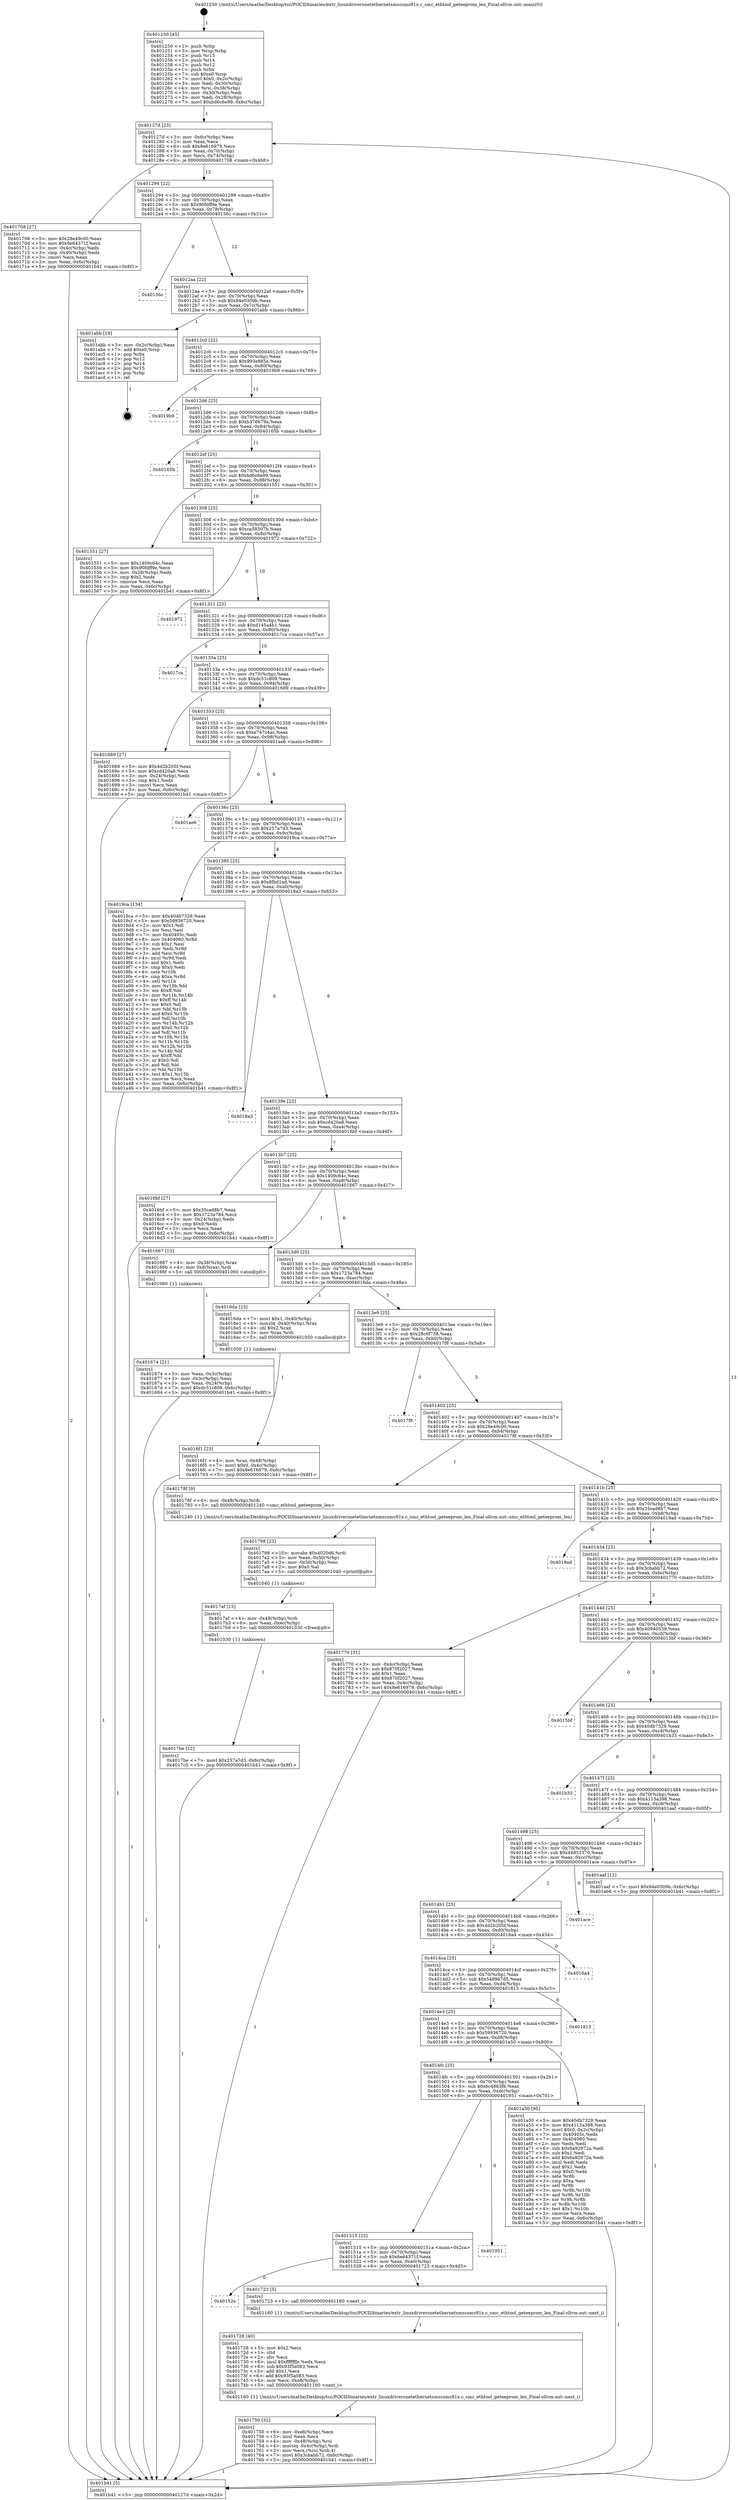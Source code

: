 digraph "0x401250" {
  label = "0x401250 (/mnt/c/Users/mathe/Desktop/tcc/POCII/binaries/extr_linuxdriversnetethernetsmscsmc91x.c_smc_ethtool_geteeprom_len_Final-ollvm.out::main(0))"
  labelloc = "t"
  node[shape=record]

  Entry [label="",width=0.3,height=0.3,shape=circle,fillcolor=black,style=filled]
  "0x40127d" [label="{
     0x40127d [23]\l
     | [instrs]\l
     &nbsp;&nbsp;0x40127d \<+3\>: mov -0x6c(%rbp),%eax\l
     &nbsp;&nbsp;0x401280 \<+2\>: mov %eax,%ecx\l
     &nbsp;&nbsp;0x401282 \<+6\>: sub $0x8e616979,%ecx\l
     &nbsp;&nbsp;0x401288 \<+3\>: mov %eax,-0x70(%rbp)\l
     &nbsp;&nbsp;0x40128b \<+3\>: mov %ecx,-0x74(%rbp)\l
     &nbsp;&nbsp;0x40128e \<+6\>: je 0000000000401708 \<main+0x4b8\>\l
  }"]
  "0x401708" [label="{
     0x401708 [27]\l
     | [instrs]\l
     &nbsp;&nbsp;0x401708 \<+5\>: mov $0x28e49c00,%eax\l
     &nbsp;&nbsp;0x40170d \<+5\>: mov $0x6e64371f,%ecx\l
     &nbsp;&nbsp;0x401712 \<+3\>: mov -0x4c(%rbp),%edx\l
     &nbsp;&nbsp;0x401715 \<+3\>: cmp -0x40(%rbp),%edx\l
     &nbsp;&nbsp;0x401718 \<+3\>: cmovl %ecx,%eax\l
     &nbsp;&nbsp;0x40171b \<+3\>: mov %eax,-0x6c(%rbp)\l
     &nbsp;&nbsp;0x40171e \<+5\>: jmp 0000000000401b41 \<main+0x8f1\>\l
  }"]
  "0x401294" [label="{
     0x401294 [22]\l
     | [instrs]\l
     &nbsp;&nbsp;0x401294 \<+5\>: jmp 0000000000401299 \<main+0x49\>\l
     &nbsp;&nbsp;0x401299 \<+3\>: mov -0x70(%rbp),%eax\l
     &nbsp;&nbsp;0x40129c \<+5\>: sub $0x90fdff9e,%eax\l
     &nbsp;&nbsp;0x4012a1 \<+3\>: mov %eax,-0x78(%rbp)\l
     &nbsp;&nbsp;0x4012a4 \<+6\>: je 000000000040156c \<main+0x31c\>\l
  }"]
  Exit [label="",width=0.3,height=0.3,shape=circle,fillcolor=black,style=filled,peripheries=2]
  "0x40156c" [label="{
     0x40156c\l
  }", style=dashed]
  "0x4012aa" [label="{
     0x4012aa [22]\l
     | [instrs]\l
     &nbsp;&nbsp;0x4012aa \<+5\>: jmp 00000000004012af \<main+0x5f\>\l
     &nbsp;&nbsp;0x4012af \<+3\>: mov -0x70(%rbp),%eax\l
     &nbsp;&nbsp;0x4012b2 \<+5\>: sub $0x94e0309b,%eax\l
     &nbsp;&nbsp;0x4012b7 \<+3\>: mov %eax,-0x7c(%rbp)\l
     &nbsp;&nbsp;0x4012ba \<+6\>: je 0000000000401abb \<main+0x86b\>\l
  }"]
  "0x4017be" [label="{
     0x4017be [12]\l
     | [instrs]\l
     &nbsp;&nbsp;0x4017be \<+7\>: movl $0x257a7d3,-0x6c(%rbp)\l
     &nbsp;&nbsp;0x4017c5 \<+5\>: jmp 0000000000401b41 \<main+0x8f1\>\l
  }"]
  "0x401abb" [label="{
     0x401abb [19]\l
     | [instrs]\l
     &nbsp;&nbsp;0x401abb \<+3\>: mov -0x2c(%rbp),%eax\l
     &nbsp;&nbsp;0x401abe \<+7\>: add $0xe0,%rsp\l
     &nbsp;&nbsp;0x401ac5 \<+1\>: pop %rbx\l
     &nbsp;&nbsp;0x401ac6 \<+2\>: pop %r12\l
     &nbsp;&nbsp;0x401ac8 \<+2\>: pop %r14\l
     &nbsp;&nbsp;0x401aca \<+2\>: pop %r15\l
     &nbsp;&nbsp;0x401acc \<+1\>: pop %rbp\l
     &nbsp;&nbsp;0x401acd \<+1\>: ret\l
  }"]
  "0x4012c0" [label="{
     0x4012c0 [22]\l
     | [instrs]\l
     &nbsp;&nbsp;0x4012c0 \<+5\>: jmp 00000000004012c5 \<main+0x75\>\l
     &nbsp;&nbsp;0x4012c5 \<+3\>: mov -0x70(%rbp),%eax\l
     &nbsp;&nbsp;0x4012c8 \<+5\>: sub $0x993e885e,%eax\l
     &nbsp;&nbsp;0x4012cd \<+3\>: mov %eax,-0x80(%rbp)\l
     &nbsp;&nbsp;0x4012d0 \<+6\>: je 00000000004019b9 \<main+0x769\>\l
  }"]
  "0x4017af" [label="{
     0x4017af [15]\l
     | [instrs]\l
     &nbsp;&nbsp;0x4017af \<+4\>: mov -0x48(%rbp),%rdi\l
     &nbsp;&nbsp;0x4017b3 \<+6\>: mov %eax,-0xec(%rbp)\l
     &nbsp;&nbsp;0x4017b9 \<+5\>: call 0000000000401030 \<free@plt\>\l
     | [calls]\l
     &nbsp;&nbsp;0x401030 \{1\} (unknown)\l
  }"]
  "0x4019b9" [label="{
     0x4019b9\l
  }", style=dashed]
  "0x4012d6" [label="{
     0x4012d6 [25]\l
     | [instrs]\l
     &nbsp;&nbsp;0x4012d6 \<+5\>: jmp 00000000004012db \<main+0x8b\>\l
     &nbsp;&nbsp;0x4012db \<+3\>: mov -0x70(%rbp),%eax\l
     &nbsp;&nbsp;0x4012de \<+5\>: sub $0xb376679a,%eax\l
     &nbsp;&nbsp;0x4012e3 \<+6\>: mov %eax,-0x84(%rbp)\l
     &nbsp;&nbsp;0x4012e9 \<+6\>: je 000000000040165b \<main+0x40b\>\l
  }"]
  "0x401798" [label="{
     0x401798 [23]\l
     | [instrs]\l
     &nbsp;&nbsp;0x401798 \<+10\>: movabs $0x4020d6,%rdi\l
     &nbsp;&nbsp;0x4017a2 \<+3\>: mov %eax,-0x50(%rbp)\l
     &nbsp;&nbsp;0x4017a5 \<+3\>: mov -0x50(%rbp),%esi\l
     &nbsp;&nbsp;0x4017a8 \<+2\>: mov $0x0,%al\l
     &nbsp;&nbsp;0x4017aa \<+5\>: call 0000000000401040 \<printf@plt\>\l
     | [calls]\l
     &nbsp;&nbsp;0x401040 \{1\} (unknown)\l
  }"]
  "0x40165b" [label="{
     0x40165b\l
  }", style=dashed]
  "0x4012ef" [label="{
     0x4012ef [25]\l
     | [instrs]\l
     &nbsp;&nbsp;0x4012ef \<+5\>: jmp 00000000004012f4 \<main+0xa4\>\l
     &nbsp;&nbsp;0x4012f4 \<+3\>: mov -0x70(%rbp),%eax\l
     &nbsp;&nbsp;0x4012f7 \<+5\>: sub $0xbd6c6e99,%eax\l
     &nbsp;&nbsp;0x4012fc \<+6\>: mov %eax,-0x88(%rbp)\l
     &nbsp;&nbsp;0x401302 \<+6\>: je 0000000000401551 \<main+0x301\>\l
  }"]
  "0x401750" [label="{
     0x401750 [32]\l
     | [instrs]\l
     &nbsp;&nbsp;0x401750 \<+6\>: mov -0xe8(%rbp),%ecx\l
     &nbsp;&nbsp;0x401756 \<+3\>: imul %eax,%ecx\l
     &nbsp;&nbsp;0x401759 \<+4\>: mov -0x48(%rbp),%rsi\l
     &nbsp;&nbsp;0x40175d \<+4\>: movslq -0x4c(%rbp),%rdi\l
     &nbsp;&nbsp;0x401761 \<+3\>: mov %ecx,(%rsi,%rdi,4)\l
     &nbsp;&nbsp;0x401764 \<+7\>: movl $0x3cbabb72,-0x6c(%rbp)\l
     &nbsp;&nbsp;0x40176b \<+5\>: jmp 0000000000401b41 \<main+0x8f1\>\l
  }"]
  "0x401551" [label="{
     0x401551 [27]\l
     | [instrs]\l
     &nbsp;&nbsp;0x401551 \<+5\>: mov $0x1409c64c,%eax\l
     &nbsp;&nbsp;0x401556 \<+5\>: mov $0x90fdff9e,%ecx\l
     &nbsp;&nbsp;0x40155b \<+3\>: mov -0x28(%rbp),%edx\l
     &nbsp;&nbsp;0x40155e \<+3\>: cmp $0x2,%edx\l
     &nbsp;&nbsp;0x401561 \<+3\>: cmovne %ecx,%eax\l
     &nbsp;&nbsp;0x401564 \<+3\>: mov %eax,-0x6c(%rbp)\l
     &nbsp;&nbsp;0x401567 \<+5\>: jmp 0000000000401b41 \<main+0x8f1\>\l
  }"]
  "0x401308" [label="{
     0x401308 [25]\l
     | [instrs]\l
     &nbsp;&nbsp;0x401308 \<+5\>: jmp 000000000040130d \<main+0xbd\>\l
     &nbsp;&nbsp;0x40130d \<+3\>: mov -0x70(%rbp),%eax\l
     &nbsp;&nbsp;0x401310 \<+5\>: sub $0xca58507b,%eax\l
     &nbsp;&nbsp;0x401315 \<+6\>: mov %eax,-0x8c(%rbp)\l
     &nbsp;&nbsp;0x40131b \<+6\>: je 0000000000401972 \<main+0x722\>\l
  }"]
  "0x401b41" [label="{
     0x401b41 [5]\l
     | [instrs]\l
     &nbsp;&nbsp;0x401b41 \<+5\>: jmp 000000000040127d \<main+0x2d\>\l
  }"]
  "0x401250" [label="{
     0x401250 [45]\l
     | [instrs]\l
     &nbsp;&nbsp;0x401250 \<+1\>: push %rbp\l
     &nbsp;&nbsp;0x401251 \<+3\>: mov %rsp,%rbp\l
     &nbsp;&nbsp;0x401254 \<+2\>: push %r15\l
     &nbsp;&nbsp;0x401256 \<+2\>: push %r14\l
     &nbsp;&nbsp;0x401258 \<+2\>: push %r12\l
     &nbsp;&nbsp;0x40125a \<+1\>: push %rbx\l
     &nbsp;&nbsp;0x40125b \<+7\>: sub $0xe0,%rsp\l
     &nbsp;&nbsp;0x401262 \<+7\>: movl $0x0,-0x2c(%rbp)\l
     &nbsp;&nbsp;0x401269 \<+3\>: mov %edi,-0x30(%rbp)\l
     &nbsp;&nbsp;0x40126c \<+4\>: mov %rsi,-0x38(%rbp)\l
     &nbsp;&nbsp;0x401270 \<+3\>: mov -0x30(%rbp),%edi\l
     &nbsp;&nbsp;0x401273 \<+3\>: mov %edi,-0x28(%rbp)\l
     &nbsp;&nbsp;0x401276 \<+7\>: movl $0xbd6c6e99,-0x6c(%rbp)\l
  }"]
  "0x401728" [label="{
     0x401728 [40]\l
     | [instrs]\l
     &nbsp;&nbsp;0x401728 \<+5\>: mov $0x2,%ecx\l
     &nbsp;&nbsp;0x40172d \<+1\>: cltd\l
     &nbsp;&nbsp;0x40172e \<+2\>: idiv %ecx\l
     &nbsp;&nbsp;0x401730 \<+6\>: imul $0xfffffffe,%edx,%ecx\l
     &nbsp;&nbsp;0x401736 \<+6\>: sub $0x93f5a083,%ecx\l
     &nbsp;&nbsp;0x40173c \<+3\>: add $0x1,%ecx\l
     &nbsp;&nbsp;0x40173f \<+6\>: add $0x93f5a083,%ecx\l
     &nbsp;&nbsp;0x401745 \<+6\>: mov %ecx,-0xe8(%rbp)\l
     &nbsp;&nbsp;0x40174b \<+5\>: call 0000000000401160 \<next_i\>\l
     | [calls]\l
     &nbsp;&nbsp;0x401160 \{1\} (/mnt/c/Users/mathe/Desktop/tcc/POCII/binaries/extr_linuxdriversnetethernetsmscsmc91x.c_smc_ethtool_geteeprom_len_Final-ollvm.out::next_i)\l
  }"]
  "0x401972" [label="{
     0x401972\l
  }", style=dashed]
  "0x401321" [label="{
     0x401321 [25]\l
     | [instrs]\l
     &nbsp;&nbsp;0x401321 \<+5\>: jmp 0000000000401326 \<main+0xd6\>\l
     &nbsp;&nbsp;0x401326 \<+3\>: mov -0x70(%rbp),%eax\l
     &nbsp;&nbsp;0x401329 \<+5\>: sub $0xd145a4b1,%eax\l
     &nbsp;&nbsp;0x40132e \<+6\>: mov %eax,-0x90(%rbp)\l
     &nbsp;&nbsp;0x401334 \<+6\>: je 00000000004017ca \<main+0x57a\>\l
  }"]
  "0x40152e" [label="{
     0x40152e\l
  }", style=dashed]
  "0x4017ca" [label="{
     0x4017ca\l
  }", style=dashed]
  "0x40133a" [label="{
     0x40133a [25]\l
     | [instrs]\l
     &nbsp;&nbsp;0x40133a \<+5\>: jmp 000000000040133f \<main+0xef\>\l
     &nbsp;&nbsp;0x40133f \<+3\>: mov -0x70(%rbp),%eax\l
     &nbsp;&nbsp;0x401342 \<+5\>: sub $0xdc51c809,%eax\l
     &nbsp;&nbsp;0x401347 \<+6\>: mov %eax,-0x94(%rbp)\l
     &nbsp;&nbsp;0x40134d \<+6\>: je 0000000000401689 \<main+0x439\>\l
  }"]
  "0x401723" [label="{
     0x401723 [5]\l
     | [instrs]\l
     &nbsp;&nbsp;0x401723 \<+5\>: call 0000000000401160 \<next_i\>\l
     | [calls]\l
     &nbsp;&nbsp;0x401160 \{1\} (/mnt/c/Users/mathe/Desktop/tcc/POCII/binaries/extr_linuxdriversnetethernetsmscsmc91x.c_smc_ethtool_geteeprom_len_Final-ollvm.out::next_i)\l
  }"]
  "0x401689" [label="{
     0x401689 [27]\l
     | [instrs]\l
     &nbsp;&nbsp;0x401689 \<+5\>: mov $0x4d2b205f,%eax\l
     &nbsp;&nbsp;0x40168e \<+5\>: mov $0xcd420a8,%ecx\l
     &nbsp;&nbsp;0x401693 \<+3\>: mov -0x24(%rbp),%edx\l
     &nbsp;&nbsp;0x401696 \<+3\>: cmp $0x1,%edx\l
     &nbsp;&nbsp;0x401699 \<+3\>: cmovl %ecx,%eax\l
     &nbsp;&nbsp;0x40169c \<+3\>: mov %eax,-0x6c(%rbp)\l
     &nbsp;&nbsp;0x40169f \<+5\>: jmp 0000000000401b41 \<main+0x8f1\>\l
  }"]
  "0x401353" [label="{
     0x401353 [25]\l
     | [instrs]\l
     &nbsp;&nbsp;0x401353 \<+5\>: jmp 0000000000401358 \<main+0x108\>\l
     &nbsp;&nbsp;0x401358 \<+3\>: mov -0x70(%rbp),%eax\l
     &nbsp;&nbsp;0x40135b \<+5\>: sub $0xe747c4ac,%eax\l
     &nbsp;&nbsp;0x401360 \<+6\>: mov %eax,-0x98(%rbp)\l
     &nbsp;&nbsp;0x401366 \<+6\>: je 0000000000401ae6 \<main+0x896\>\l
  }"]
  "0x401515" [label="{
     0x401515 [25]\l
     | [instrs]\l
     &nbsp;&nbsp;0x401515 \<+5\>: jmp 000000000040151a \<main+0x2ca\>\l
     &nbsp;&nbsp;0x40151a \<+3\>: mov -0x70(%rbp),%eax\l
     &nbsp;&nbsp;0x40151d \<+5\>: sub $0x6e64371f,%eax\l
     &nbsp;&nbsp;0x401522 \<+6\>: mov %eax,-0xe0(%rbp)\l
     &nbsp;&nbsp;0x401528 \<+6\>: je 0000000000401723 \<main+0x4d3\>\l
  }"]
  "0x401ae6" [label="{
     0x401ae6\l
  }", style=dashed]
  "0x40136c" [label="{
     0x40136c [25]\l
     | [instrs]\l
     &nbsp;&nbsp;0x40136c \<+5\>: jmp 0000000000401371 \<main+0x121\>\l
     &nbsp;&nbsp;0x401371 \<+3\>: mov -0x70(%rbp),%eax\l
     &nbsp;&nbsp;0x401374 \<+5\>: sub $0x257a7d3,%eax\l
     &nbsp;&nbsp;0x401379 \<+6\>: mov %eax,-0x9c(%rbp)\l
     &nbsp;&nbsp;0x40137f \<+6\>: je 00000000004019ca \<main+0x77a\>\l
  }"]
  "0x401951" [label="{
     0x401951\l
  }", style=dashed]
  "0x4019ca" [label="{
     0x4019ca [134]\l
     | [instrs]\l
     &nbsp;&nbsp;0x4019ca \<+5\>: mov $0x40db7329,%eax\l
     &nbsp;&nbsp;0x4019cf \<+5\>: mov $0x59936720,%ecx\l
     &nbsp;&nbsp;0x4019d4 \<+2\>: mov $0x1,%dl\l
     &nbsp;&nbsp;0x4019d6 \<+2\>: xor %esi,%esi\l
     &nbsp;&nbsp;0x4019d8 \<+7\>: mov 0x40405c,%edi\l
     &nbsp;&nbsp;0x4019df \<+8\>: mov 0x404060,%r8d\l
     &nbsp;&nbsp;0x4019e7 \<+3\>: sub $0x1,%esi\l
     &nbsp;&nbsp;0x4019ea \<+3\>: mov %edi,%r9d\l
     &nbsp;&nbsp;0x4019ed \<+3\>: add %esi,%r9d\l
     &nbsp;&nbsp;0x4019f0 \<+4\>: imul %r9d,%edi\l
     &nbsp;&nbsp;0x4019f4 \<+3\>: and $0x1,%edi\l
     &nbsp;&nbsp;0x4019f7 \<+3\>: cmp $0x0,%edi\l
     &nbsp;&nbsp;0x4019fa \<+4\>: sete %r10b\l
     &nbsp;&nbsp;0x4019fe \<+4\>: cmp $0xa,%r8d\l
     &nbsp;&nbsp;0x401a02 \<+4\>: setl %r11b\l
     &nbsp;&nbsp;0x401a06 \<+3\>: mov %r10b,%bl\l
     &nbsp;&nbsp;0x401a09 \<+3\>: xor $0xff,%bl\l
     &nbsp;&nbsp;0x401a0c \<+3\>: mov %r11b,%r14b\l
     &nbsp;&nbsp;0x401a0f \<+4\>: xor $0xff,%r14b\l
     &nbsp;&nbsp;0x401a13 \<+3\>: xor $0x0,%dl\l
     &nbsp;&nbsp;0x401a16 \<+3\>: mov %bl,%r15b\l
     &nbsp;&nbsp;0x401a19 \<+4\>: and $0x0,%r15b\l
     &nbsp;&nbsp;0x401a1d \<+3\>: and %dl,%r10b\l
     &nbsp;&nbsp;0x401a20 \<+3\>: mov %r14b,%r12b\l
     &nbsp;&nbsp;0x401a23 \<+4\>: and $0x0,%r12b\l
     &nbsp;&nbsp;0x401a27 \<+3\>: and %dl,%r11b\l
     &nbsp;&nbsp;0x401a2a \<+3\>: or %r10b,%r15b\l
     &nbsp;&nbsp;0x401a2d \<+3\>: or %r11b,%r12b\l
     &nbsp;&nbsp;0x401a30 \<+3\>: xor %r12b,%r15b\l
     &nbsp;&nbsp;0x401a33 \<+3\>: or %r14b,%bl\l
     &nbsp;&nbsp;0x401a36 \<+3\>: xor $0xff,%bl\l
     &nbsp;&nbsp;0x401a39 \<+3\>: or $0x0,%dl\l
     &nbsp;&nbsp;0x401a3c \<+2\>: and %dl,%bl\l
     &nbsp;&nbsp;0x401a3e \<+3\>: or %bl,%r15b\l
     &nbsp;&nbsp;0x401a41 \<+4\>: test $0x1,%r15b\l
     &nbsp;&nbsp;0x401a45 \<+3\>: cmovne %ecx,%eax\l
     &nbsp;&nbsp;0x401a48 \<+3\>: mov %eax,-0x6c(%rbp)\l
     &nbsp;&nbsp;0x401a4b \<+5\>: jmp 0000000000401b41 \<main+0x8f1\>\l
  }"]
  "0x401385" [label="{
     0x401385 [25]\l
     | [instrs]\l
     &nbsp;&nbsp;0x401385 \<+5\>: jmp 000000000040138a \<main+0x13a\>\l
     &nbsp;&nbsp;0x40138a \<+3\>: mov -0x70(%rbp),%eax\l
     &nbsp;&nbsp;0x40138d \<+5\>: sub $0x8fbd1ad,%eax\l
     &nbsp;&nbsp;0x401392 \<+6\>: mov %eax,-0xa0(%rbp)\l
     &nbsp;&nbsp;0x401398 \<+6\>: je 00000000004018a3 \<main+0x653\>\l
  }"]
  "0x4014fc" [label="{
     0x4014fc [25]\l
     | [instrs]\l
     &nbsp;&nbsp;0x4014fc \<+5\>: jmp 0000000000401501 \<main+0x2b1\>\l
     &nbsp;&nbsp;0x401501 \<+3\>: mov -0x70(%rbp),%eax\l
     &nbsp;&nbsp;0x401504 \<+5\>: sub $0x6c4863f6,%eax\l
     &nbsp;&nbsp;0x401509 \<+6\>: mov %eax,-0xdc(%rbp)\l
     &nbsp;&nbsp;0x40150f \<+6\>: je 0000000000401951 \<main+0x701\>\l
  }"]
  "0x4018a3" [label="{
     0x4018a3\l
  }", style=dashed]
  "0x40139e" [label="{
     0x40139e [25]\l
     | [instrs]\l
     &nbsp;&nbsp;0x40139e \<+5\>: jmp 00000000004013a3 \<main+0x153\>\l
     &nbsp;&nbsp;0x4013a3 \<+3\>: mov -0x70(%rbp),%eax\l
     &nbsp;&nbsp;0x4013a6 \<+5\>: sub $0xcd420a8,%eax\l
     &nbsp;&nbsp;0x4013ab \<+6\>: mov %eax,-0xa4(%rbp)\l
     &nbsp;&nbsp;0x4013b1 \<+6\>: je 00000000004016bf \<main+0x46f\>\l
  }"]
  "0x401a50" [label="{
     0x401a50 [95]\l
     | [instrs]\l
     &nbsp;&nbsp;0x401a50 \<+5\>: mov $0x40db7329,%eax\l
     &nbsp;&nbsp;0x401a55 \<+5\>: mov $0x4115a398,%ecx\l
     &nbsp;&nbsp;0x401a5a \<+7\>: movl $0x0,-0x2c(%rbp)\l
     &nbsp;&nbsp;0x401a61 \<+7\>: mov 0x40405c,%edx\l
     &nbsp;&nbsp;0x401a68 \<+7\>: mov 0x404060,%esi\l
     &nbsp;&nbsp;0x401a6f \<+2\>: mov %edx,%edi\l
     &nbsp;&nbsp;0x401a71 \<+6\>: sub $0x6a92972a,%edi\l
     &nbsp;&nbsp;0x401a77 \<+3\>: sub $0x1,%edi\l
     &nbsp;&nbsp;0x401a7a \<+6\>: add $0x6a92972a,%edi\l
     &nbsp;&nbsp;0x401a80 \<+3\>: imul %edi,%edx\l
     &nbsp;&nbsp;0x401a83 \<+3\>: and $0x1,%edx\l
     &nbsp;&nbsp;0x401a86 \<+3\>: cmp $0x0,%edx\l
     &nbsp;&nbsp;0x401a89 \<+4\>: sete %r8b\l
     &nbsp;&nbsp;0x401a8d \<+3\>: cmp $0xa,%esi\l
     &nbsp;&nbsp;0x401a90 \<+4\>: setl %r9b\l
     &nbsp;&nbsp;0x401a94 \<+3\>: mov %r8b,%r10b\l
     &nbsp;&nbsp;0x401a97 \<+3\>: and %r9b,%r10b\l
     &nbsp;&nbsp;0x401a9a \<+3\>: xor %r9b,%r8b\l
     &nbsp;&nbsp;0x401a9d \<+3\>: or %r8b,%r10b\l
     &nbsp;&nbsp;0x401aa0 \<+4\>: test $0x1,%r10b\l
     &nbsp;&nbsp;0x401aa4 \<+3\>: cmovne %ecx,%eax\l
     &nbsp;&nbsp;0x401aa7 \<+3\>: mov %eax,-0x6c(%rbp)\l
     &nbsp;&nbsp;0x401aaa \<+5\>: jmp 0000000000401b41 \<main+0x8f1\>\l
  }"]
  "0x4016bf" [label="{
     0x4016bf [27]\l
     | [instrs]\l
     &nbsp;&nbsp;0x4016bf \<+5\>: mov $0x35cad8b7,%eax\l
     &nbsp;&nbsp;0x4016c4 \<+5\>: mov $0x1723a784,%ecx\l
     &nbsp;&nbsp;0x4016c9 \<+3\>: mov -0x24(%rbp),%edx\l
     &nbsp;&nbsp;0x4016cc \<+3\>: cmp $0x0,%edx\l
     &nbsp;&nbsp;0x4016cf \<+3\>: cmove %ecx,%eax\l
     &nbsp;&nbsp;0x4016d2 \<+3\>: mov %eax,-0x6c(%rbp)\l
     &nbsp;&nbsp;0x4016d5 \<+5\>: jmp 0000000000401b41 \<main+0x8f1\>\l
  }"]
  "0x4013b7" [label="{
     0x4013b7 [25]\l
     | [instrs]\l
     &nbsp;&nbsp;0x4013b7 \<+5\>: jmp 00000000004013bc \<main+0x16c\>\l
     &nbsp;&nbsp;0x4013bc \<+3\>: mov -0x70(%rbp),%eax\l
     &nbsp;&nbsp;0x4013bf \<+5\>: sub $0x1409c64c,%eax\l
     &nbsp;&nbsp;0x4013c4 \<+6\>: mov %eax,-0xa8(%rbp)\l
     &nbsp;&nbsp;0x4013ca \<+6\>: je 0000000000401667 \<main+0x417\>\l
  }"]
  "0x4014e3" [label="{
     0x4014e3 [25]\l
     | [instrs]\l
     &nbsp;&nbsp;0x4014e3 \<+5\>: jmp 00000000004014e8 \<main+0x298\>\l
     &nbsp;&nbsp;0x4014e8 \<+3\>: mov -0x70(%rbp),%eax\l
     &nbsp;&nbsp;0x4014eb \<+5\>: sub $0x59936720,%eax\l
     &nbsp;&nbsp;0x4014f0 \<+6\>: mov %eax,-0xd8(%rbp)\l
     &nbsp;&nbsp;0x4014f6 \<+6\>: je 0000000000401a50 \<main+0x800\>\l
  }"]
  "0x401667" [label="{
     0x401667 [13]\l
     | [instrs]\l
     &nbsp;&nbsp;0x401667 \<+4\>: mov -0x38(%rbp),%rax\l
     &nbsp;&nbsp;0x40166b \<+4\>: mov 0x8(%rax),%rdi\l
     &nbsp;&nbsp;0x40166f \<+5\>: call 0000000000401060 \<atoi@plt\>\l
     | [calls]\l
     &nbsp;&nbsp;0x401060 \{1\} (unknown)\l
  }"]
  "0x4013d0" [label="{
     0x4013d0 [25]\l
     | [instrs]\l
     &nbsp;&nbsp;0x4013d0 \<+5\>: jmp 00000000004013d5 \<main+0x185\>\l
     &nbsp;&nbsp;0x4013d5 \<+3\>: mov -0x70(%rbp),%eax\l
     &nbsp;&nbsp;0x4013d8 \<+5\>: sub $0x1723a784,%eax\l
     &nbsp;&nbsp;0x4013dd \<+6\>: mov %eax,-0xac(%rbp)\l
     &nbsp;&nbsp;0x4013e3 \<+6\>: je 00000000004016da \<main+0x48a\>\l
  }"]
  "0x401674" [label="{
     0x401674 [21]\l
     | [instrs]\l
     &nbsp;&nbsp;0x401674 \<+3\>: mov %eax,-0x3c(%rbp)\l
     &nbsp;&nbsp;0x401677 \<+3\>: mov -0x3c(%rbp),%eax\l
     &nbsp;&nbsp;0x40167a \<+3\>: mov %eax,-0x24(%rbp)\l
     &nbsp;&nbsp;0x40167d \<+7\>: movl $0xdc51c809,-0x6c(%rbp)\l
     &nbsp;&nbsp;0x401684 \<+5\>: jmp 0000000000401b41 \<main+0x8f1\>\l
  }"]
  "0x401813" [label="{
     0x401813\l
  }", style=dashed]
  "0x4016da" [label="{
     0x4016da [23]\l
     | [instrs]\l
     &nbsp;&nbsp;0x4016da \<+7\>: movl $0x1,-0x40(%rbp)\l
     &nbsp;&nbsp;0x4016e1 \<+4\>: movslq -0x40(%rbp),%rax\l
     &nbsp;&nbsp;0x4016e5 \<+4\>: shl $0x2,%rax\l
     &nbsp;&nbsp;0x4016e9 \<+3\>: mov %rax,%rdi\l
     &nbsp;&nbsp;0x4016ec \<+5\>: call 0000000000401050 \<malloc@plt\>\l
     | [calls]\l
     &nbsp;&nbsp;0x401050 \{1\} (unknown)\l
  }"]
  "0x4013e9" [label="{
     0x4013e9 [25]\l
     | [instrs]\l
     &nbsp;&nbsp;0x4013e9 \<+5\>: jmp 00000000004013ee \<main+0x19e\>\l
     &nbsp;&nbsp;0x4013ee \<+3\>: mov -0x70(%rbp),%eax\l
     &nbsp;&nbsp;0x4013f1 \<+5\>: sub $0x28c6f738,%eax\l
     &nbsp;&nbsp;0x4013f6 \<+6\>: mov %eax,-0xb0(%rbp)\l
     &nbsp;&nbsp;0x4013fc \<+6\>: je 00000000004017f8 \<main+0x5a8\>\l
  }"]
  "0x4016f1" [label="{
     0x4016f1 [23]\l
     | [instrs]\l
     &nbsp;&nbsp;0x4016f1 \<+4\>: mov %rax,-0x48(%rbp)\l
     &nbsp;&nbsp;0x4016f5 \<+7\>: movl $0x0,-0x4c(%rbp)\l
     &nbsp;&nbsp;0x4016fc \<+7\>: movl $0x8e616979,-0x6c(%rbp)\l
     &nbsp;&nbsp;0x401703 \<+5\>: jmp 0000000000401b41 \<main+0x8f1\>\l
  }"]
  "0x4014ca" [label="{
     0x4014ca [25]\l
     | [instrs]\l
     &nbsp;&nbsp;0x4014ca \<+5\>: jmp 00000000004014cf \<main+0x27f\>\l
     &nbsp;&nbsp;0x4014cf \<+3\>: mov -0x70(%rbp),%eax\l
     &nbsp;&nbsp;0x4014d2 \<+5\>: sub $0x5489b7d5,%eax\l
     &nbsp;&nbsp;0x4014d7 \<+6\>: mov %eax,-0xd4(%rbp)\l
     &nbsp;&nbsp;0x4014dd \<+6\>: je 0000000000401813 \<main+0x5c3\>\l
  }"]
  "0x4017f8" [label="{
     0x4017f8\l
  }", style=dashed]
  "0x401402" [label="{
     0x401402 [25]\l
     | [instrs]\l
     &nbsp;&nbsp;0x401402 \<+5\>: jmp 0000000000401407 \<main+0x1b7\>\l
     &nbsp;&nbsp;0x401407 \<+3\>: mov -0x70(%rbp),%eax\l
     &nbsp;&nbsp;0x40140a \<+5\>: sub $0x28e49c00,%eax\l
     &nbsp;&nbsp;0x40140f \<+6\>: mov %eax,-0xb4(%rbp)\l
     &nbsp;&nbsp;0x401415 \<+6\>: je 000000000040178f \<main+0x53f\>\l
  }"]
  "0x4016a4" [label="{
     0x4016a4\l
  }", style=dashed]
  "0x40178f" [label="{
     0x40178f [9]\l
     | [instrs]\l
     &nbsp;&nbsp;0x40178f \<+4\>: mov -0x48(%rbp),%rdi\l
     &nbsp;&nbsp;0x401793 \<+5\>: call 0000000000401240 \<smc_ethtool_geteeprom_len\>\l
     | [calls]\l
     &nbsp;&nbsp;0x401240 \{1\} (/mnt/c/Users/mathe/Desktop/tcc/POCII/binaries/extr_linuxdriversnetethernetsmscsmc91x.c_smc_ethtool_geteeprom_len_Final-ollvm.out::smc_ethtool_geteeprom_len)\l
  }"]
  "0x40141b" [label="{
     0x40141b [25]\l
     | [instrs]\l
     &nbsp;&nbsp;0x40141b \<+5\>: jmp 0000000000401420 \<main+0x1d0\>\l
     &nbsp;&nbsp;0x401420 \<+3\>: mov -0x70(%rbp),%eax\l
     &nbsp;&nbsp;0x401423 \<+5\>: sub $0x35cad8b7,%eax\l
     &nbsp;&nbsp;0x401428 \<+6\>: mov %eax,-0xb8(%rbp)\l
     &nbsp;&nbsp;0x40142e \<+6\>: je 00000000004019ad \<main+0x75d\>\l
  }"]
  "0x4014b1" [label="{
     0x4014b1 [25]\l
     | [instrs]\l
     &nbsp;&nbsp;0x4014b1 \<+5\>: jmp 00000000004014b6 \<main+0x266\>\l
     &nbsp;&nbsp;0x4014b6 \<+3\>: mov -0x70(%rbp),%eax\l
     &nbsp;&nbsp;0x4014b9 \<+5\>: sub $0x4d2b205f,%eax\l
     &nbsp;&nbsp;0x4014be \<+6\>: mov %eax,-0xd0(%rbp)\l
     &nbsp;&nbsp;0x4014c4 \<+6\>: je 00000000004016a4 \<main+0x454\>\l
  }"]
  "0x4019ad" [label="{
     0x4019ad\l
  }", style=dashed]
  "0x401434" [label="{
     0x401434 [25]\l
     | [instrs]\l
     &nbsp;&nbsp;0x401434 \<+5\>: jmp 0000000000401439 \<main+0x1e9\>\l
     &nbsp;&nbsp;0x401439 \<+3\>: mov -0x70(%rbp),%eax\l
     &nbsp;&nbsp;0x40143c \<+5\>: sub $0x3cbabb72,%eax\l
     &nbsp;&nbsp;0x401441 \<+6\>: mov %eax,-0xbc(%rbp)\l
     &nbsp;&nbsp;0x401447 \<+6\>: je 0000000000401770 \<main+0x520\>\l
  }"]
  "0x401ace" [label="{
     0x401ace\l
  }", style=dashed]
  "0x401770" [label="{
     0x401770 [31]\l
     | [instrs]\l
     &nbsp;&nbsp;0x401770 \<+3\>: mov -0x4c(%rbp),%eax\l
     &nbsp;&nbsp;0x401773 \<+5\>: sub $0x870f2027,%eax\l
     &nbsp;&nbsp;0x401778 \<+3\>: add $0x1,%eax\l
     &nbsp;&nbsp;0x40177b \<+5\>: add $0x870f2027,%eax\l
     &nbsp;&nbsp;0x401780 \<+3\>: mov %eax,-0x4c(%rbp)\l
     &nbsp;&nbsp;0x401783 \<+7\>: movl $0x8e616979,-0x6c(%rbp)\l
     &nbsp;&nbsp;0x40178a \<+5\>: jmp 0000000000401b41 \<main+0x8f1\>\l
  }"]
  "0x40144d" [label="{
     0x40144d [25]\l
     | [instrs]\l
     &nbsp;&nbsp;0x40144d \<+5\>: jmp 0000000000401452 \<main+0x202\>\l
     &nbsp;&nbsp;0x401452 \<+3\>: mov -0x70(%rbp),%eax\l
     &nbsp;&nbsp;0x401455 \<+5\>: sub $0x40940539,%eax\l
     &nbsp;&nbsp;0x40145a \<+6\>: mov %eax,-0xc0(%rbp)\l
     &nbsp;&nbsp;0x401460 \<+6\>: je 00000000004015bf \<main+0x36f\>\l
  }"]
  "0x401498" [label="{
     0x401498 [25]\l
     | [instrs]\l
     &nbsp;&nbsp;0x401498 \<+5\>: jmp 000000000040149d \<main+0x24d\>\l
     &nbsp;&nbsp;0x40149d \<+3\>: mov -0x70(%rbp),%eax\l
     &nbsp;&nbsp;0x4014a0 \<+5\>: sub $0x44831370,%eax\l
     &nbsp;&nbsp;0x4014a5 \<+6\>: mov %eax,-0xcc(%rbp)\l
     &nbsp;&nbsp;0x4014ab \<+6\>: je 0000000000401ace \<main+0x87e\>\l
  }"]
  "0x4015bf" [label="{
     0x4015bf\l
  }", style=dashed]
  "0x401466" [label="{
     0x401466 [25]\l
     | [instrs]\l
     &nbsp;&nbsp;0x401466 \<+5\>: jmp 000000000040146b \<main+0x21b\>\l
     &nbsp;&nbsp;0x40146b \<+3\>: mov -0x70(%rbp),%eax\l
     &nbsp;&nbsp;0x40146e \<+5\>: sub $0x40db7329,%eax\l
     &nbsp;&nbsp;0x401473 \<+6\>: mov %eax,-0xc4(%rbp)\l
     &nbsp;&nbsp;0x401479 \<+6\>: je 0000000000401b33 \<main+0x8e3\>\l
  }"]
  "0x401aaf" [label="{
     0x401aaf [12]\l
     | [instrs]\l
     &nbsp;&nbsp;0x401aaf \<+7\>: movl $0x94e0309b,-0x6c(%rbp)\l
     &nbsp;&nbsp;0x401ab6 \<+5\>: jmp 0000000000401b41 \<main+0x8f1\>\l
  }"]
  "0x401b33" [label="{
     0x401b33\l
  }", style=dashed]
  "0x40147f" [label="{
     0x40147f [25]\l
     | [instrs]\l
     &nbsp;&nbsp;0x40147f \<+5\>: jmp 0000000000401484 \<main+0x234\>\l
     &nbsp;&nbsp;0x401484 \<+3\>: mov -0x70(%rbp),%eax\l
     &nbsp;&nbsp;0x401487 \<+5\>: sub $0x4115a398,%eax\l
     &nbsp;&nbsp;0x40148c \<+6\>: mov %eax,-0xc8(%rbp)\l
     &nbsp;&nbsp;0x401492 \<+6\>: je 0000000000401aaf \<main+0x85f\>\l
  }"]
  Entry -> "0x401250" [label=" 1"]
  "0x40127d" -> "0x401708" [label=" 2"]
  "0x40127d" -> "0x401294" [label=" 12"]
  "0x401abb" -> Exit [label=" 1"]
  "0x401294" -> "0x40156c" [label=" 0"]
  "0x401294" -> "0x4012aa" [label=" 12"]
  "0x401aaf" -> "0x401b41" [label=" 1"]
  "0x4012aa" -> "0x401abb" [label=" 1"]
  "0x4012aa" -> "0x4012c0" [label=" 11"]
  "0x401a50" -> "0x401b41" [label=" 1"]
  "0x4012c0" -> "0x4019b9" [label=" 0"]
  "0x4012c0" -> "0x4012d6" [label=" 11"]
  "0x4019ca" -> "0x401b41" [label=" 1"]
  "0x4012d6" -> "0x40165b" [label=" 0"]
  "0x4012d6" -> "0x4012ef" [label=" 11"]
  "0x4017be" -> "0x401b41" [label=" 1"]
  "0x4012ef" -> "0x401551" [label=" 1"]
  "0x4012ef" -> "0x401308" [label=" 10"]
  "0x401551" -> "0x401b41" [label=" 1"]
  "0x401250" -> "0x40127d" [label=" 1"]
  "0x401b41" -> "0x40127d" [label=" 13"]
  "0x4017af" -> "0x4017be" [label=" 1"]
  "0x401308" -> "0x401972" [label=" 0"]
  "0x401308" -> "0x401321" [label=" 10"]
  "0x401798" -> "0x4017af" [label=" 1"]
  "0x401321" -> "0x4017ca" [label=" 0"]
  "0x401321" -> "0x40133a" [label=" 10"]
  "0x40178f" -> "0x401798" [label=" 1"]
  "0x40133a" -> "0x401689" [label=" 1"]
  "0x40133a" -> "0x401353" [label=" 9"]
  "0x401770" -> "0x401b41" [label=" 1"]
  "0x401353" -> "0x401ae6" [label=" 0"]
  "0x401353" -> "0x40136c" [label=" 9"]
  "0x401728" -> "0x401750" [label=" 1"]
  "0x40136c" -> "0x4019ca" [label=" 1"]
  "0x40136c" -> "0x401385" [label=" 8"]
  "0x401723" -> "0x401728" [label=" 1"]
  "0x401385" -> "0x4018a3" [label=" 0"]
  "0x401385" -> "0x40139e" [label=" 8"]
  "0x401515" -> "0x401723" [label=" 1"]
  "0x40139e" -> "0x4016bf" [label=" 1"]
  "0x40139e" -> "0x4013b7" [label=" 7"]
  "0x401750" -> "0x401b41" [label=" 1"]
  "0x4013b7" -> "0x401667" [label=" 1"]
  "0x4013b7" -> "0x4013d0" [label=" 6"]
  "0x401667" -> "0x401674" [label=" 1"]
  "0x401674" -> "0x401b41" [label=" 1"]
  "0x401689" -> "0x401b41" [label=" 1"]
  "0x4016bf" -> "0x401b41" [label=" 1"]
  "0x4014fc" -> "0x401951" [label=" 0"]
  "0x4013d0" -> "0x4016da" [label=" 1"]
  "0x4013d0" -> "0x4013e9" [label=" 5"]
  "0x4016da" -> "0x4016f1" [label=" 1"]
  "0x4016f1" -> "0x401b41" [label=" 1"]
  "0x401708" -> "0x401b41" [label=" 2"]
  "0x401515" -> "0x40152e" [label=" 0"]
  "0x4013e9" -> "0x4017f8" [label=" 0"]
  "0x4013e9" -> "0x401402" [label=" 5"]
  "0x4014e3" -> "0x401a50" [label=" 1"]
  "0x401402" -> "0x40178f" [label=" 1"]
  "0x401402" -> "0x40141b" [label=" 4"]
  "0x4014fc" -> "0x401515" [label=" 1"]
  "0x40141b" -> "0x4019ad" [label=" 0"]
  "0x40141b" -> "0x401434" [label=" 4"]
  "0x4014ca" -> "0x401813" [label=" 0"]
  "0x401434" -> "0x401770" [label=" 1"]
  "0x401434" -> "0x40144d" [label=" 3"]
  "0x4014e3" -> "0x4014fc" [label=" 1"]
  "0x40144d" -> "0x4015bf" [label=" 0"]
  "0x40144d" -> "0x401466" [label=" 3"]
  "0x4014b1" -> "0x4016a4" [label=" 0"]
  "0x401466" -> "0x401b33" [label=" 0"]
  "0x401466" -> "0x40147f" [label=" 3"]
  "0x4014ca" -> "0x4014e3" [label=" 2"]
  "0x40147f" -> "0x401aaf" [label=" 1"]
  "0x40147f" -> "0x401498" [label=" 2"]
  "0x4014b1" -> "0x4014ca" [label=" 2"]
  "0x401498" -> "0x401ace" [label=" 0"]
  "0x401498" -> "0x4014b1" [label=" 2"]
}
